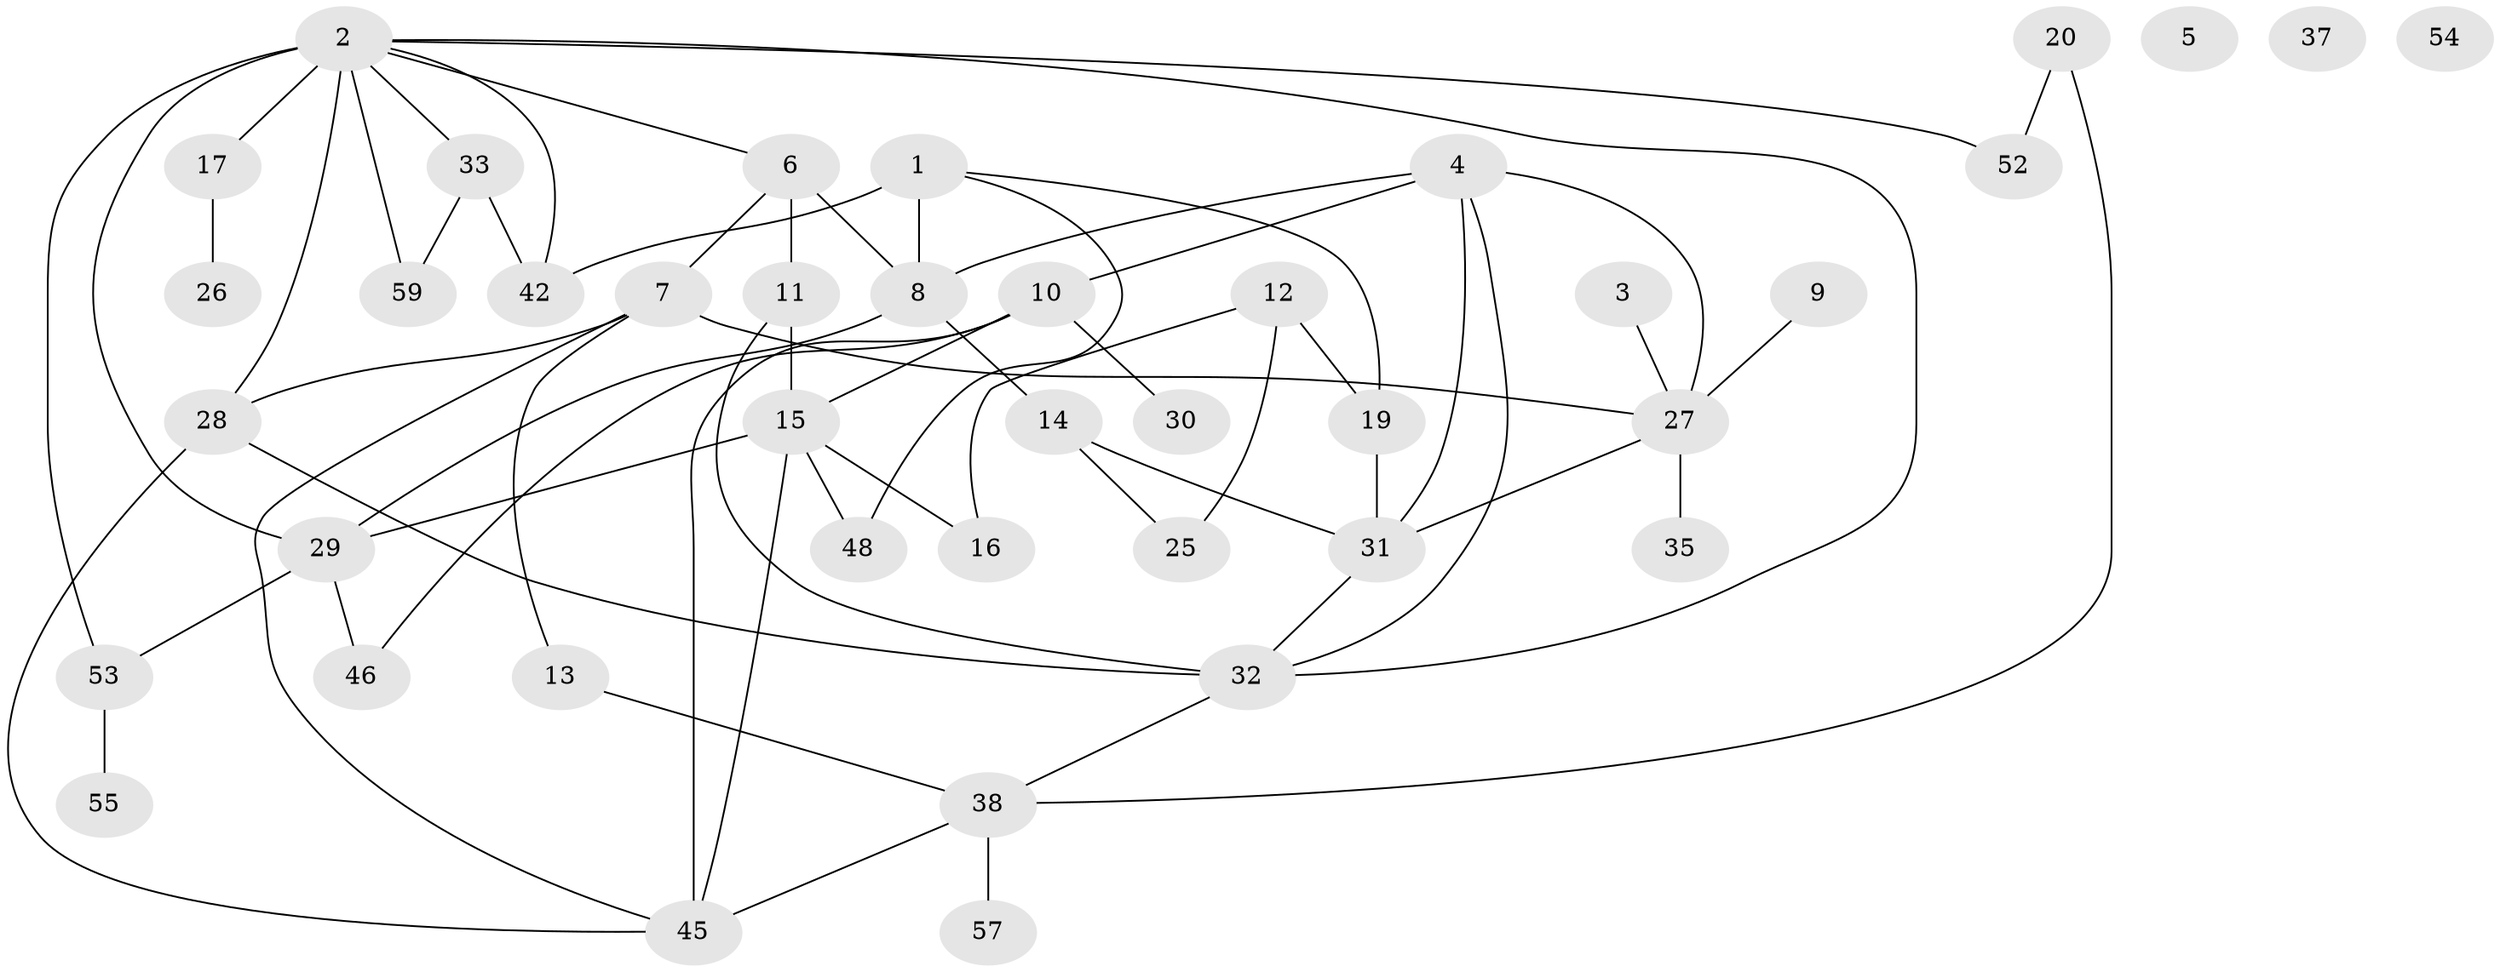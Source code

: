 // Generated by graph-tools (version 1.1) at 2025/23/03/03/25 07:23:27]
// undirected, 41 vertices, 63 edges
graph export_dot {
graph [start="1"]
  node [color=gray90,style=filled];
  1 [super="+40"];
  2 [super="+43"];
  3;
  4;
  5;
  6 [super="+18"];
  7 [super="+34"];
  8 [super="+50"];
  9;
  10 [super="+22"];
  11;
  12 [super="+49"];
  13;
  14 [super="+24"];
  15 [super="+21"];
  16;
  17;
  19 [super="+23"];
  20;
  25;
  26;
  27 [super="+41"];
  28 [super="+39"];
  29 [super="+58"];
  30;
  31 [super="+36"];
  32 [super="+44"];
  33 [super="+47"];
  35;
  37;
  38 [super="+56"];
  42 [super="+51"];
  45;
  46;
  48;
  52;
  53;
  54;
  55;
  57;
  59;
  1 -- 48;
  1 -- 8;
  1 -- 42 [weight=2];
  1 -- 19;
  2 -- 17;
  2 -- 28;
  2 -- 29 [weight=3];
  2 -- 42;
  2 -- 52;
  2 -- 53;
  2 -- 59;
  2 -- 33;
  2 -- 6;
  2 -- 32;
  3 -- 27;
  4 -- 27;
  4 -- 32;
  4 -- 10;
  4 -- 31;
  4 -- 8;
  6 -- 11 [weight=2];
  6 -- 8;
  6 -- 7;
  7 -- 13;
  7 -- 28;
  7 -- 45;
  7 -- 27;
  8 -- 14;
  8 -- 29;
  9 -- 27 [weight=2];
  10 -- 30;
  10 -- 45;
  10 -- 15;
  10 -- 46;
  11 -- 32;
  11 -- 15;
  12 -- 16;
  12 -- 25;
  12 -- 19;
  13 -- 38;
  14 -- 25;
  14 -- 31;
  15 -- 16;
  15 -- 48;
  15 -- 45;
  15 -- 29;
  17 -- 26;
  19 -- 31;
  20 -- 52;
  20 -- 38;
  27 -- 35;
  27 -- 31;
  28 -- 32;
  28 -- 45;
  29 -- 53;
  29 -- 46;
  31 -- 32;
  32 -- 38;
  33 -- 59;
  33 -- 42;
  38 -- 45;
  38 -- 57;
  53 -- 55;
}
